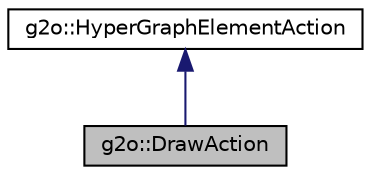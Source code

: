 digraph "g2o::DrawAction"
{
  edge [fontname="Helvetica",fontsize="10",labelfontname="Helvetica",labelfontsize="10"];
  node [fontname="Helvetica",fontsize="10",shape=record];
  Node1 [label="g2o::DrawAction",height=0.2,width=0.4,color="black", fillcolor="grey75", style="filled", fontcolor="black"];
  Node2 -> Node1 [dir="back",color="midnightblue",fontsize="10",style="solid"];
  Node2 [label="g2o::HyperGraphElementAction",height=0.2,width=0.4,color="black", fillcolor="white", style="filled",URL="$classg2o_1_1HyperGraphElementAction.html",tooltip="Abstract action that operates on a graph entity. "];
}
